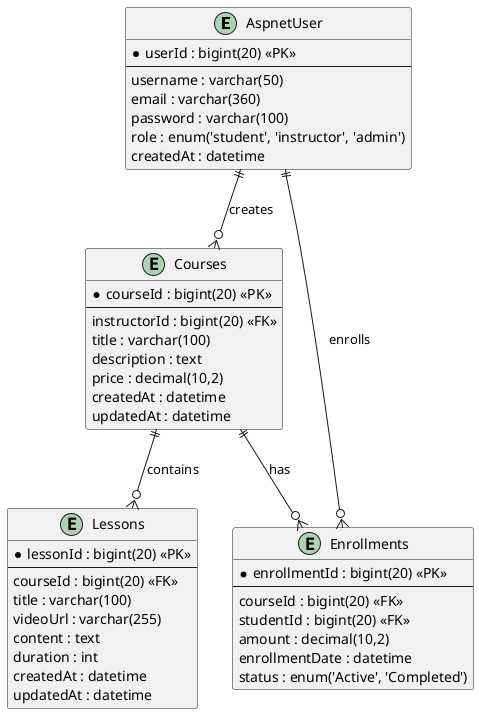 @startuml

' Define entities for the online course marketplace

entity AspnetUser {
  * userId : bigint(20) <<PK>>
  --
  username : varchar(50)
  email : varchar(360)
  password : varchar(100)
  role : enum('student', 'instructor', 'admin')
  createdAt : datetime
}

entity Courses {
  * courseId : bigint(20) <<PK>>
  --
  instructorId : bigint(20) <<FK>>
  title : varchar(100)
  description : text
  price : decimal(10,2)
  createdAt : datetime
  updatedAt : datetime
}

entity Enrollments {
  * enrollmentId : bigint(20) <<PK>>
  --
  courseId : bigint(20) <<FK>>
  studentId : bigint(20) <<FK>>
  amount : decimal(10,2)  
  enrollmentDate : datetime
  status : enum('Active', 'Completed')
}

entity Lessons {
  * lessonId : bigint(20) <<PK>>
  --
  courseId : bigint(20) <<FK>>
  title : varchar(100)
  videoUrl : varchar(255)
  content : text
  duration : int
  createdAt : datetime
  updatedAt : datetime
}

' Define relationships between entities
AspnetUser ||--o{ Courses : creates
AspnetUser ||--o{ Enrollments : enrolls
Courses ||--o{ Enrollments : has
Courses ||--o{ Lessons : contains

@enduml
